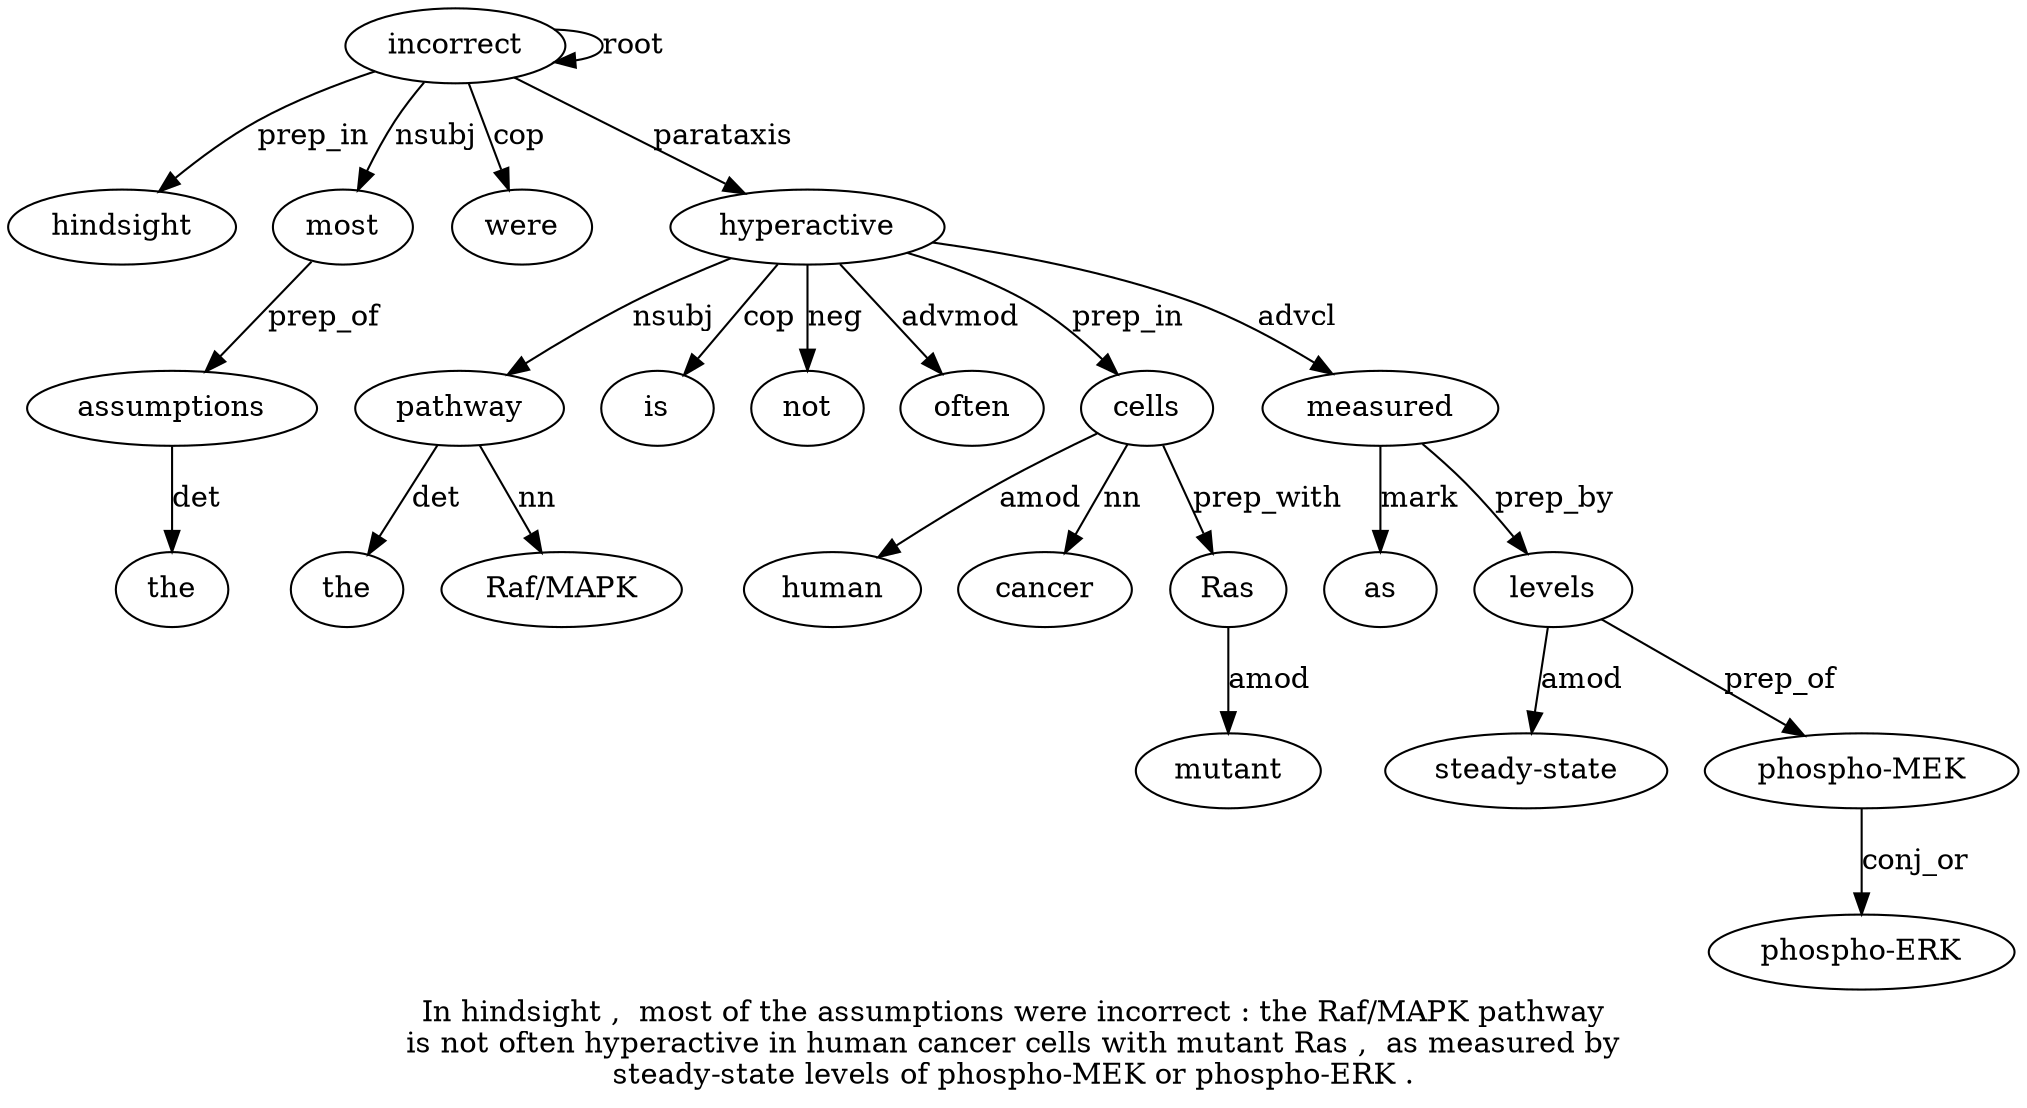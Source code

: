 digraph "In hindsight ,  most of the assumptions were incorrect : the Raf/MAPK pathway is not often hyperactive in human cancer cells with mutant Ras ,  as measured by steady-state levels of phospho-MEK or phospho-ERK ." {
label="In hindsight ,  most of the assumptions were incorrect : the Raf/MAPK pathway
is not often hyperactive in human cancer cells with mutant Ras ,  as measured by
steady-state levels of phospho-MEK or phospho-ERK .";
incorrect9 [style=filled, fillcolor=white, label=incorrect];
hindsight2 [style=filled, fillcolor=white, label=hindsight];
incorrect9 -> hindsight2  [label=prep_in];
most4 [style=filled, fillcolor=white, label=most];
incorrect9 -> most4  [label=nsubj];
assumptions7 [style=filled, fillcolor=white, label=assumptions];
the6 [style=filled, fillcolor=white, label=the];
assumptions7 -> the6  [label=det];
most4 -> assumptions7  [label=prep_of];
were8 [style=filled, fillcolor=white, label=were];
incorrect9 -> were8  [label=cop];
incorrect9 -> incorrect9  [label=root];
pathway13 [style=filled, fillcolor=white, label=pathway];
the11 [style=filled, fillcolor=white, label=the];
pathway13 -> the11  [label=det];
"Raf/MAPK12" [style=filled, fillcolor=white, label="Raf/MAPK"];
pathway13 -> "Raf/MAPK12"  [label=nn];
hyperactive17 [style=filled, fillcolor=white, label=hyperactive];
hyperactive17 -> pathway13  [label=nsubj];
is14 [style=filled, fillcolor=white, label=is];
hyperactive17 -> is14  [label=cop];
not15 [style=filled, fillcolor=white, label=not];
hyperactive17 -> not15  [label=neg];
often16 [style=filled, fillcolor=white, label=often];
hyperactive17 -> often16  [label=advmod];
incorrect9 -> hyperactive17  [label=parataxis];
cells21 [style=filled, fillcolor=white, label=cells];
human19 [style=filled, fillcolor=white, label=human];
cells21 -> human19  [label=amod];
cancer20 [style=filled, fillcolor=white, label=cancer];
cells21 -> cancer20  [label=nn];
hyperactive17 -> cells21  [label=prep_in];
Ras24 [style=filled, fillcolor=white, label=Ras];
mutant23 [style=filled, fillcolor=white, label=mutant];
Ras24 -> mutant23  [label=amod];
cells21 -> Ras24  [label=prep_with];
measured27 [style=filled, fillcolor=white, label=measured];
as26 [style=filled, fillcolor=white, label=as];
measured27 -> as26  [label=mark];
hyperactive17 -> measured27  [label=advcl];
levels30 [style=filled, fillcolor=white, label=levels];
"steady-state29" [style=filled, fillcolor=white, label="steady-state"];
levels30 -> "steady-state29"  [label=amod];
measured27 -> levels30  [label=prep_by];
"phospho-MEK32" [style=filled, fillcolor=white, label="phospho-MEK"];
levels30 -> "phospho-MEK32"  [label=prep_of];
"phospho-ERK34" [style=filled, fillcolor=white, label="phospho-ERK"];
"phospho-MEK32" -> "phospho-ERK34"  [label=conj_or];
}
